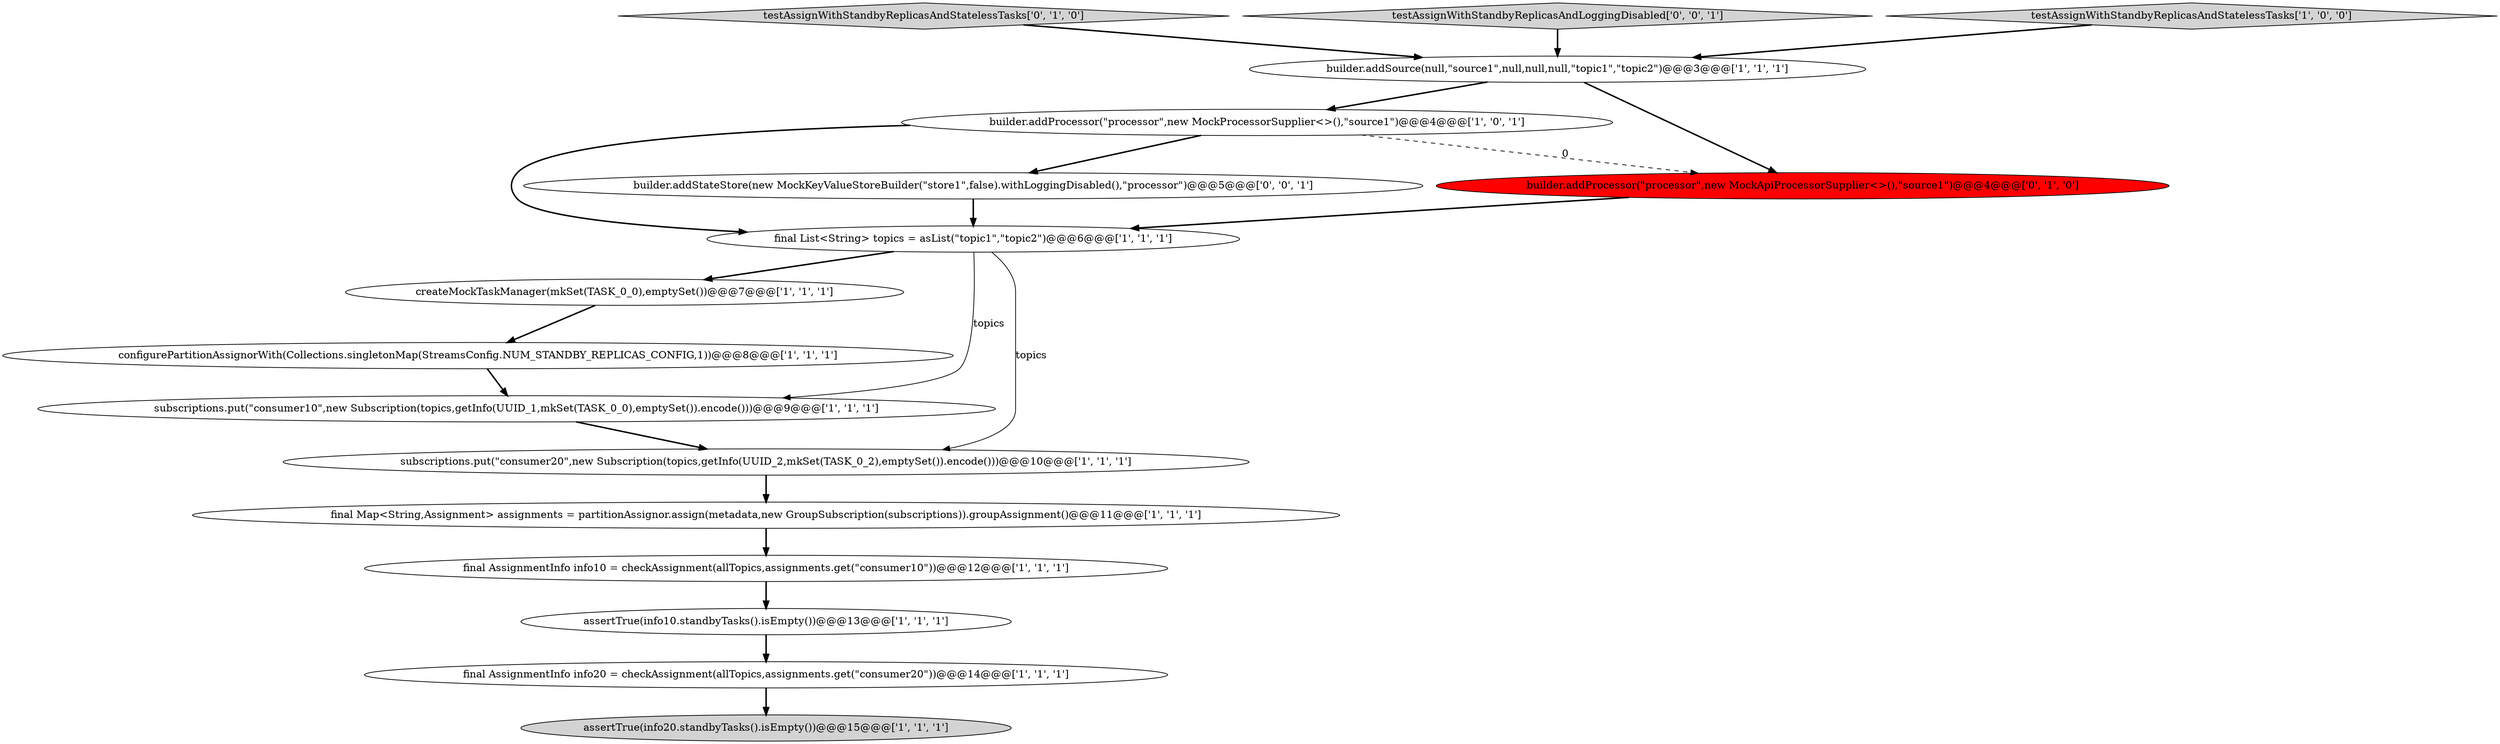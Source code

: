 digraph {
1 [style = filled, label = "createMockTaskManager(mkSet(TASK_0_0),emptySet())@@@7@@@['1', '1', '1']", fillcolor = white, shape = ellipse image = "AAA0AAABBB1BBB"];
11 [style = filled, label = "builder.addProcessor(\"processor\",new MockProcessorSupplier<>(),\"source1\")@@@4@@@['1', '0', '1']", fillcolor = white, shape = ellipse image = "AAA0AAABBB1BBB"];
14 [style = filled, label = "builder.addProcessor(\"processor\",new MockApiProcessorSupplier<>(),\"source1\")@@@4@@@['0', '1', '0']", fillcolor = red, shape = ellipse image = "AAA1AAABBB2BBB"];
12 [style = filled, label = "final AssignmentInfo info20 = checkAssignment(allTopics,assignments.get(\"consumer20\"))@@@14@@@['1', '1', '1']", fillcolor = white, shape = ellipse image = "AAA0AAABBB1BBB"];
0 [style = filled, label = "configurePartitionAssignorWith(Collections.singletonMap(StreamsConfig.NUM_STANDBY_REPLICAS_CONFIG,1))@@@8@@@['1', '1', '1']", fillcolor = white, shape = ellipse image = "AAA0AAABBB1BBB"];
3 [style = filled, label = "builder.addSource(null,\"source1\",null,null,null,\"topic1\",\"topic2\")@@@3@@@['1', '1', '1']", fillcolor = white, shape = ellipse image = "AAA0AAABBB1BBB"];
5 [style = filled, label = "final List<String> topics = asList(\"topic1\",\"topic2\")@@@6@@@['1', '1', '1']", fillcolor = white, shape = ellipse image = "AAA0AAABBB1BBB"];
10 [style = filled, label = "final AssignmentInfo info10 = checkAssignment(allTopics,assignments.get(\"consumer10\"))@@@12@@@['1', '1', '1']", fillcolor = white, shape = ellipse image = "AAA0AAABBB1BBB"];
2 [style = filled, label = "assertTrue(info20.standbyTasks().isEmpty())@@@15@@@['1', '1', '1']", fillcolor = lightgray, shape = ellipse image = "AAA0AAABBB1BBB"];
13 [style = filled, label = "testAssignWithStandbyReplicasAndStatelessTasks['0', '1', '0']", fillcolor = lightgray, shape = diamond image = "AAA0AAABBB2BBB"];
6 [style = filled, label = "subscriptions.put(\"consumer10\",new Subscription(topics,getInfo(UUID_1,mkSet(TASK_0_0),emptySet()).encode()))@@@9@@@['1', '1', '1']", fillcolor = white, shape = ellipse image = "AAA0AAABBB1BBB"];
7 [style = filled, label = "assertTrue(info10.standbyTasks().isEmpty())@@@13@@@['1', '1', '1']", fillcolor = white, shape = ellipse image = "AAA0AAABBB1BBB"];
4 [style = filled, label = "final Map<String,Assignment> assignments = partitionAssignor.assign(metadata,new GroupSubscription(subscriptions)).groupAssignment()@@@11@@@['1', '1', '1']", fillcolor = white, shape = ellipse image = "AAA0AAABBB1BBB"];
16 [style = filled, label = "testAssignWithStandbyReplicasAndLoggingDisabled['0', '0', '1']", fillcolor = lightgray, shape = diamond image = "AAA0AAABBB3BBB"];
8 [style = filled, label = "testAssignWithStandbyReplicasAndStatelessTasks['1', '0', '0']", fillcolor = lightgray, shape = diamond image = "AAA0AAABBB1BBB"];
15 [style = filled, label = "builder.addStateStore(new MockKeyValueStoreBuilder(\"store1\",false).withLoggingDisabled(),\"processor\")@@@5@@@['0', '0', '1']", fillcolor = white, shape = ellipse image = "AAA0AAABBB3BBB"];
9 [style = filled, label = "subscriptions.put(\"consumer20\",new Subscription(topics,getInfo(UUID_2,mkSet(TASK_0_2),emptySet()).encode()))@@@10@@@['1', '1', '1']", fillcolor = white, shape = ellipse image = "AAA0AAABBB1BBB"];
4->10 [style = bold, label=""];
16->3 [style = bold, label=""];
0->6 [style = bold, label=""];
7->12 [style = bold, label=""];
9->4 [style = bold, label=""];
3->14 [style = bold, label=""];
8->3 [style = bold, label=""];
3->11 [style = bold, label=""];
1->0 [style = bold, label=""];
10->7 [style = bold, label=""];
15->5 [style = bold, label=""];
11->15 [style = bold, label=""];
5->1 [style = bold, label=""];
11->5 [style = bold, label=""];
12->2 [style = bold, label=""];
5->6 [style = solid, label="topics"];
13->3 [style = bold, label=""];
11->14 [style = dashed, label="0"];
5->9 [style = solid, label="topics"];
6->9 [style = bold, label=""];
14->5 [style = bold, label=""];
}
